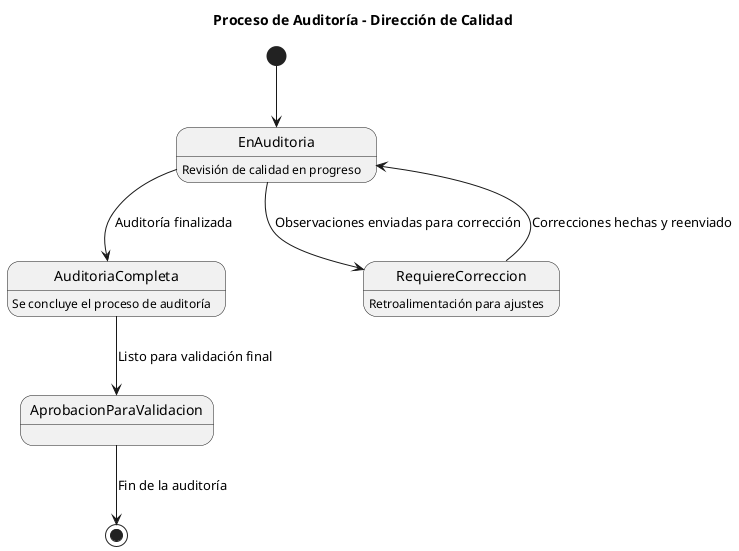 @startuml Auditoria_DireccionCalidad
title Proceso de Auditoría - Dirección de Calidad

[*] --> EnAuditoria
EnAuditoria : Revisión de calidad en progreso

EnAuditoria --> AuditoriaCompleta : Auditoría finalizada
AuditoriaCompleta : Se concluye el proceso de auditoría

EnAuditoria --> RequiereCorreccion : Observaciones enviadas para corrección
RequiereCorreccion : Retroalimentación para ajustes

AuditoriaCompleta --> AprobacionParaValidacion : Listo para validación final

AprobacionParaValidacion --> [*] : Fin de la auditoría
RequiereCorreccion --> EnAuditoria : Correcciones hechas y reenviado

@enduml
